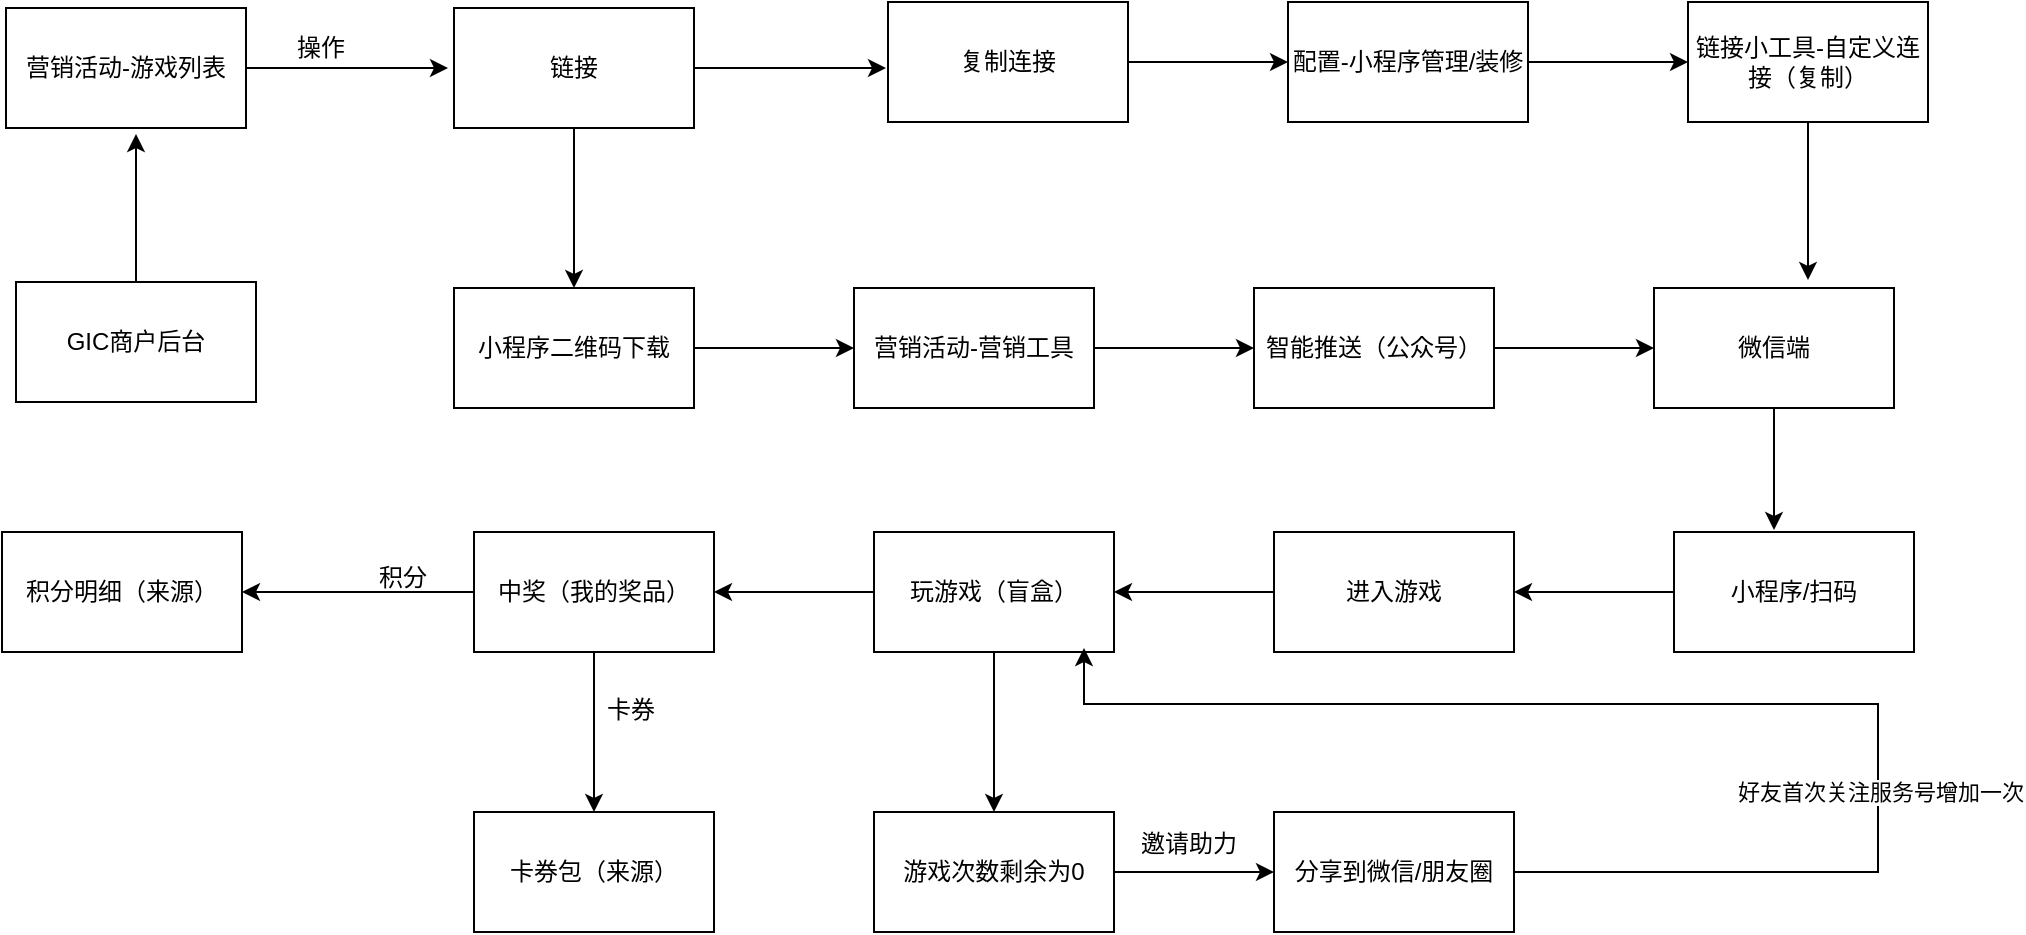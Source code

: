 <mxfile version="20.0.4" type="github">
  <diagram id="DsFtVOhBct7KmkY49DuS" name="第 1 页">
    <mxGraphModel dx="1886" dy="793" grid="0" gridSize="10" guides="1" tooltips="1" connect="1" arrows="1" fold="1" page="1" pageScale="1" pageWidth="827" pageHeight="1169" math="0" shadow="0">
      <root>
        <mxCell id="0" />
        <mxCell id="1" parent="0" />
        <mxCell id="GePZ_v3D-l83YXkypCSm-4" style="edgeStyle=orthogonalEdgeStyle;rounded=0;orthogonalLoop=1;jettySize=auto;html=1;" edge="1" parent="1" source="GePZ_v3D-l83YXkypCSm-2">
          <mxGeometry relative="1" as="geometry">
            <mxPoint x="317" y="148" as="targetPoint" />
          </mxGeometry>
        </mxCell>
        <mxCell id="GePZ_v3D-l83YXkypCSm-2" value="营销活动-游戏列表" style="rounded=0;whiteSpace=wrap;html=1;" vertex="1" parent="1">
          <mxGeometry x="96" y="118" width="120" height="60" as="geometry" />
        </mxCell>
        <mxCell id="GePZ_v3D-l83YXkypCSm-6" style="edgeStyle=orthogonalEdgeStyle;rounded=0;orthogonalLoop=1;jettySize=auto;html=1;" edge="1" parent="1" source="GePZ_v3D-l83YXkypCSm-3">
          <mxGeometry relative="1" as="geometry">
            <mxPoint x="536" y="148" as="targetPoint" />
          </mxGeometry>
        </mxCell>
        <mxCell id="GePZ_v3D-l83YXkypCSm-9" value="" style="edgeStyle=orthogonalEdgeStyle;rounded=0;orthogonalLoop=1;jettySize=auto;html=1;" edge="1" parent="1" source="GePZ_v3D-l83YXkypCSm-3" target="GePZ_v3D-l83YXkypCSm-8">
          <mxGeometry relative="1" as="geometry" />
        </mxCell>
        <mxCell id="GePZ_v3D-l83YXkypCSm-3" value="链接" style="rounded=0;whiteSpace=wrap;html=1;" vertex="1" parent="1">
          <mxGeometry x="320" y="118" width="120" height="60" as="geometry" />
        </mxCell>
        <mxCell id="GePZ_v3D-l83YXkypCSm-5" value="操作" style="text;html=1;align=center;verticalAlign=middle;resizable=0;points=[];autosize=1;strokeColor=none;fillColor=none;" vertex="1" parent="1">
          <mxGeometry x="232" y="125" width="42" height="26" as="geometry" />
        </mxCell>
        <mxCell id="GePZ_v3D-l83YXkypCSm-11" value="" style="edgeStyle=orthogonalEdgeStyle;rounded=0;orthogonalLoop=1;jettySize=auto;html=1;" edge="1" parent="1" source="GePZ_v3D-l83YXkypCSm-7" target="GePZ_v3D-l83YXkypCSm-10">
          <mxGeometry relative="1" as="geometry" />
        </mxCell>
        <mxCell id="GePZ_v3D-l83YXkypCSm-7" value="复制连接" style="rounded=0;whiteSpace=wrap;html=1;" vertex="1" parent="1">
          <mxGeometry x="537" y="115" width="120" height="60" as="geometry" />
        </mxCell>
        <mxCell id="GePZ_v3D-l83YXkypCSm-15" value="" style="edgeStyle=orthogonalEdgeStyle;rounded=0;orthogonalLoop=1;jettySize=auto;html=1;" edge="1" parent="1" source="GePZ_v3D-l83YXkypCSm-8" target="GePZ_v3D-l83YXkypCSm-14">
          <mxGeometry relative="1" as="geometry" />
        </mxCell>
        <mxCell id="GePZ_v3D-l83YXkypCSm-8" value="小程序二维码下载" style="whiteSpace=wrap;html=1;rounded=0;" vertex="1" parent="1">
          <mxGeometry x="320" y="258" width="120" height="60" as="geometry" />
        </mxCell>
        <mxCell id="GePZ_v3D-l83YXkypCSm-13" value="" style="edgeStyle=orthogonalEdgeStyle;rounded=0;orthogonalLoop=1;jettySize=auto;html=1;" edge="1" parent="1" source="GePZ_v3D-l83YXkypCSm-10" target="GePZ_v3D-l83YXkypCSm-12">
          <mxGeometry relative="1" as="geometry" />
        </mxCell>
        <mxCell id="GePZ_v3D-l83YXkypCSm-10" value="配置-小程序管理/装修" style="whiteSpace=wrap;html=1;rounded=0;" vertex="1" parent="1">
          <mxGeometry x="737" y="115" width="120" height="60" as="geometry" />
        </mxCell>
        <mxCell id="GePZ_v3D-l83YXkypCSm-20" style="edgeStyle=orthogonalEdgeStyle;rounded=0;orthogonalLoop=1;jettySize=auto;html=1;" edge="1" parent="1" source="GePZ_v3D-l83YXkypCSm-12">
          <mxGeometry relative="1" as="geometry">
            <mxPoint x="997" y="254" as="targetPoint" />
          </mxGeometry>
        </mxCell>
        <mxCell id="GePZ_v3D-l83YXkypCSm-12" value="链接小工具-自定义连接（复制）" style="whiteSpace=wrap;html=1;rounded=0;" vertex="1" parent="1">
          <mxGeometry x="937" y="115" width="120" height="60" as="geometry" />
        </mxCell>
        <mxCell id="GePZ_v3D-l83YXkypCSm-17" value="" style="edgeStyle=orthogonalEdgeStyle;rounded=0;orthogonalLoop=1;jettySize=auto;html=1;" edge="1" parent="1" source="GePZ_v3D-l83YXkypCSm-14" target="GePZ_v3D-l83YXkypCSm-16">
          <mxGeometry relative="1" as="geometry" />
        </mxCell>
        <mxCell id="GePZ_v3D-l83YXkypCSm-14" value="营销活动-营销工具" style="whiteSpace=wrap;html=1;rounded=0;" vertex="1" parent="1">
          <mxGeometry x="520" y="258" width="120" height="60" as="geometry" />
        </mxCell>
        <mxCell id="GePZ_v3D-l83YXkypCSm-19" value="" style="edgeStyle=orthogonalEdgeStyle;rounded=0;orthogonalLoop=1;jettySize=auto;html=1;" edge="1" parent="1" source="GePZ_v3D-l83YXkypCSm-16" target="GePZ_v3D-l83YXkypCSm-18">
          <mxGeometry relative="1" as="geometry" />
        </mxCell>
        <mxCell id="GePZ_v3D-l83YXkypCSm-16" value="智能推送（公众号）" style="whiteSpace=wrap;html=1;rounded=0;" vertex="1" parent="1">
          <mxGeometry x="720" y="258" width="120" height="60" as="geometry" />
        </mxCell>
        <mxCell id="GePZ_v3D-l83YXkypCSm-21" style="edgeStyle=orthogonalEdgeStyle;rounded=0;orthogonalLoop=1;jettySize=auto;html=1;" edge="1" parent="1" source="GePZ_v3D-l83YXkypCSm-18">
          <mxGeometry relative="1" as="geometry">
            <mxPoint x="980" y="379" as="targetPoint" />
            <Array as="points">
              <mxPoint x="980" y="339" />
              <mxPoint x="980" y="339" />
            </Array>
          </mxGeometry>
        </mxCell>
        <mxCell id="GePZ_v3D-l83YXkypCSm-18" value="微信端" style="whiteSpace=wrap;html=1;rounded=0;" vertex="1" parent="1">
          <mxGeometry x="920" y="258" width="120" height="60" as="geometry" />
        </mxCell>
        <mxCell id="GePZ_v3D-l83YXkypCSm-26" value="" style="edgeStyle=orthogonalEdgeStyle;rounded=0;orthogonalLoop=1;jettySize=auto;html=1;" edge="1" parent="1" source="GePZ_v3D-l83YXkypCSm-24" target="GePZ_v3D-l83YXkypCSm-25">
          <mxGeometry relative="1" as="geometry" />
        </mxCell>
        <mxCell id="GePZ_v3D-l83YXkypCSm-24" value="小程序/扫码" style="whiteSpace=wrap;html=1;rounded=0;" vertex="1" parent="1">
          <mxGeometry x="930" y="380" width="120" height="60" as="geometry" />
        </mxCell>
        <mxCell id="GePZ_v3D-l83YXkypCSm-28" value="" style="edgeStyle=orthogonalEdgeStyle;rounded=0;orthogonalLoop=1;jettySize=auto;html=1;" edge="1" parent="1" source="GePZ_v3D-l83YXkypCSm-25" target="GePZ_v3D-l83YXkypCSm-27">
          <mxGeometry relative="1" as="geometry" />
        </mxCell>
        <mxCell id="GePZ_v3D-l83YXkypCSm-25" value="进入游戏" style="whiteSpace=wrap;html=1;rounded=0;" vertex="1" parent="1">
          <mxGeometry x="730" y="380" width="120" height="60" as="geometry" />
        </mxCell>
        <mxCell id="GePZ_v3D-l83YXkypCSm-30" value="" style="edgeStyle=orthogonalEdgeStyle;rounded=0;orthogonalLoop=1;jettySize=auto;html=1;" edge="1" parent="1" source="GePZ_v3D-l83YXkypCSm-27" target="GePZ_v3D-l83YXkypCSm-29">
          <mxGeometry relative="1" as="geometry" />
        </mxCell>
        <mxCell id="GePZ_v3D-l83YXkypCSm-38" value="" style="edgeStyle=orthogonalEdgeStyle;rounded=0;orthogonalLoop=1;jettySize=auto;html=1;" edge="1" parent="1" source="GePZ_v3D-l83YXkypCSm-27" target="GePZ_v3D-l83YXkypCSm-37">
          <mxGeometry relative="1" as="geometry" />
        </mxCell>
        <mxCell id="GePZ_v3D-l83YXkypCSm-27" value="玩游戏（盲盒）" style="whiteSpace=wrap;html=1;rounded=0;" vertex="1" parent="1">
          <mxGeometry x="530" y="380" width="120" height="60" as="geometry" />
        </mxCell>
        <mxCell id="GePZ_v3D-l83YXkypCSm-32" value="" style="edgeStyle=orthogonalEdgeStyle;rounded=0;orthogonalLoop=1;jettySize=auto;html=1;" edge="1" parent="1" source="GePZ_v3D-l83YXkypCSm-29" target="GePZ_v3D-l83YXkypCSm-31">
          <mxGeometry relative="1" as="geometry" />
        </mxCell>
        <mxCell id="GePZ_v3D-l83YXkypCSm-35" value="" style="edgeStyle=orthogonalEdgeStyle;rounded=0;orthogonalLoop=1;jettySize=auto;html=1;" edge="1" parent="1" source="GePZ_v3D-l83YXkypCSm-29" target="GePZ_v3D-l83YXkypCSm-34">
          <mxGeometry relative="1" as="geometry" />
        </mxCell>
        <mxCell id="GePZ_v3D-l83YXkypCSm-29" value="中奖（我的奖品）" style="whiteSpace=wrap;html=1;rounded=0;" vertex="1" parent="1">
          <mxGeometry x="330" y="380" width="120" height="60" as="geometry" />
        </mxCell>
        <mxCell id="GePZ_v3D-l83YXkypCSm-31" value="积分明细（来源）" style="whiteSpace=wrap;html=1;rounded=0;" vertex="1" parent="1">
          <mxGeometry x="94" y="380" width="120" height="60" as="geometry" />
        </mxCell>
        <mxCell id="GePZ_v3D-l83YXkypCSm-33" value="积分" style="text;html=1;align=center;verticalAlign=middle;resizable=0;points=[];autosize=1;strokeColor=none;fillColor=none;" vertex="1" parent="1">
          <mxGeometry x="273" y="390" width="42" height="26" as="geometry" />
        </mxCell>
        <mxCell id="GePZ_v3D-l83YXkypCSm-34" value="卡券包（来源）" style="whiteSpace=wrap;html=1;rounded=0;" vertex="1" parent="1">
          <mxGeometry x="330" y="520" width="120" height="60" as="geometry" />
        </mxCell>
        <mxCell id="GePZ_v3D-l83YXkypCSm-36" value="卡券" style="text;html=1;align=center;verticalAlign=middle;resizable=0;points=[];autosize=1;strokeColor=none;fillColor=none;" vertex="1" parent="1">
          <mxGeometry x="387" y="456" width="42" height="26" as="geometry" />
        </mxCell>
        <mxCell id="GePZ_v3D-l83YXkypCSm-43" value="" style="edgeStyle=orthogonalEdgeStyle;rounded=0;orthogonalLoop=1;jettySize=auto;html=1;" edge="1" parent="1" source="GePZ_v3D-l83YXkypCSm-37" target="GePZ_v3D-l83YXkypCSm-42">
          <mxGeometry relative="1" as="geometry" />
        </mxCell>
        <mxCell id="GePZ_v3D-l83YXkypCSm-37" value="游戏次数剩余为0" style="whiteSpace=wrap;html=1;rounded=0;" vertex="1" parent="1">
          <mxGeometry x="530" y="520" width="120" height="60" as="geometry" />
        </mxCell>
        <mxCell id="GePZ_v3D-l83YXkypCSm-45" style="edgeStyle=orthogonalEdgeStyle;rounded=0;orthogonalLoop=1;jettySize=auto;html=1;entryX=0.875;entryY=0.967;entryDx=0;entryDy=0;entryPerimeter=0;" edge="1" parent="1" source="GePZ_v3D-l83YXkypCSm-42" target="GePZ_v3D-l83YXkypCSm-27">
          <mxGeometry relative="1" as="geometry">
            <Array as="points">
              <mxPoint x="1032" y="550" />
              <mxPoint x="1032" y="466" />
              <mxPoint x="635" y="466" />
            </Array>
          </mxGeometry>
        </mxCell>
        <mxCell id="GePZ_v3D-l83YXkypCSm-46" value="好友首次关注服务号增加一次" style="edgeLabel;html=1;align=center;verticalAlign=middle;resizable=0;points=[];" vertex="1" connectable="0" parent="GePZ_v3D-l83YXkypCSm-45">
          <mxGeometry x="-0.357" y="-1" relative="1" as="geometry">
            <mxPoint as="offset" />
          </mxGeometry>
        </mxCell>
        <mxCell id="GePZ_v3D-l83YXkypCSm-42" value="分享到微信/朋友圈" style="whiteSpace=wrap;html=1;rounded=0;" vertex="1" parent="1">
          <mxGeometry x="730" y="520" width="120" height="60" as="geometry" />
        </mxCell>
        <mxCell id="GePZ_v3D-l83YXkypCSm-44" value="邀请助力" style="text;html=1;align=center;verticalAlign=middle;resizable=0;points=[];autosize=1;strokeColor=none;fillColor=none;" vertex="1" parent="1">
          <mxGeometry x="654" y="523" width="66" height="26" as="geometry" />
        </mxCell>
        <mxCell id="GePZ_v3D-l83YXkypCSm-49" style="edgeStyle=orthogonalEdgeStyle;rounded=0;orthogonalLoop=1;jettySize=auto;html=1;" edge="1" parent="1" source="GePZ_v3D-l83YXkypCSm-47">
          <mxGeometry relative="1" as="geometry">
            <mxPoint x="161" y="181" as="targetPoint" />
          </mxGeometry>
        </mxCell>
        <mxCell id="GePZ_v3D-l83YXkypCSm-47" value="GIC商户后台" style="rounded=0;whiteSpace=wrap;html=1;" vertex="1" parent="1">
          <mxGeometry x="101" y="255" width="120" height="60" as="geometry" />
        </mxCell>
      </root>
    </mxGraphModel>
  </diagram>
</mxfile>
